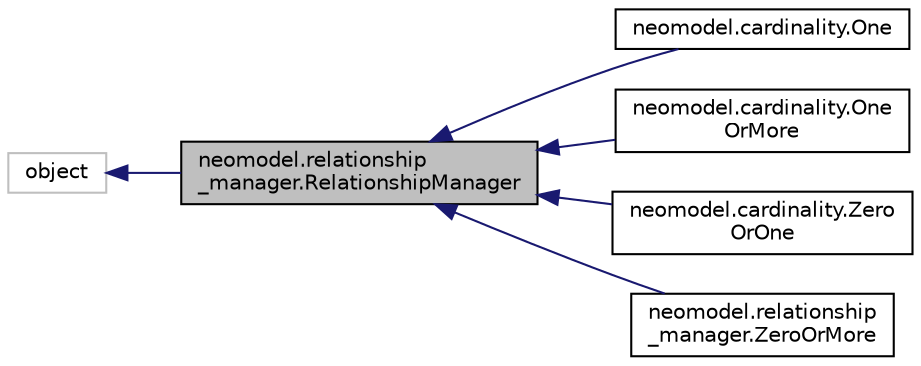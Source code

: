 digraph "neomodel.relationship_manager.RelationshipManager"
{
 // LATEX_PDF_SIZE
  edge [fontname="Helvetica",fontsize="10",labelfontname="Helvetica",labelfontsize="10"];
  node [fontname="Helvetica",fontsize="10",shape=record];
  rankdir="LR";
  Node1 [label="neomodel.relationship\l_manager.RelationshipManager",height=0.2,width=0.4,color="black", fillcolor="grey75", style="filled", fontcolor="black",tooltip=" "];
  Node2 -> Node1 [dir="back",color="midnightblue",fontsize="10",style="solid",fontname="Helvetica"];
  Node2 [label="object",height=0.2,width=0.4,color="grey75", fillcolor="white", style="filled",tooltip=" "];
  Node1 -> Node3 [dir="back",color="midnightblue",fontsize="10",style="solid",fontname="Helvetica"];
  Node3 [label="neomodel.cardinality.One",height=0.2,width=0.4,color="black", fillcolor="white", style="filled",URL="$classneomodel_1_1cardinality_1_1_one.html",tooltip=" "];
  Node1 -> Node4 [dir="back",color="midnightblue",fontsize="10",style="solid",fontname="Helvetica"];
  Node4 [label="neomodel.cardinality.One\lOrMore",height=0.2,width=0.4,color="black", fillcolor="white", style="filled",URL="$classneomodel_1_1cardinality_1_1_one_or_more.html",tooltip=" "];
  Node1 -> Node5 [dir="back",color="midnightblue",fontsize="10",style="solid",fontname="Helvetica"];
  Node5 [label="neomodel.cardinality.Zero\lOrOne",height=0.2,width=0.4,color="black", fillcolor="white", style="filled",URL="$classneomodel_1_1cardinality_1_1_zero_or_one.html",tooltip=" "];
  Node1 -> Node6 [dir="back",color="midnightblue",fontsize="10",style="solid",fontname="Helvetica"];
  Node6 [label="neomodel.relationship\l_manager.ZeroOrMore",height=0.2,width=0.4,color="black", fillcolor="white", style="filled",URL="$classneomodel_1_1relationship__manager_1_1_zero_or_more.html",tooltip=" "];
}
